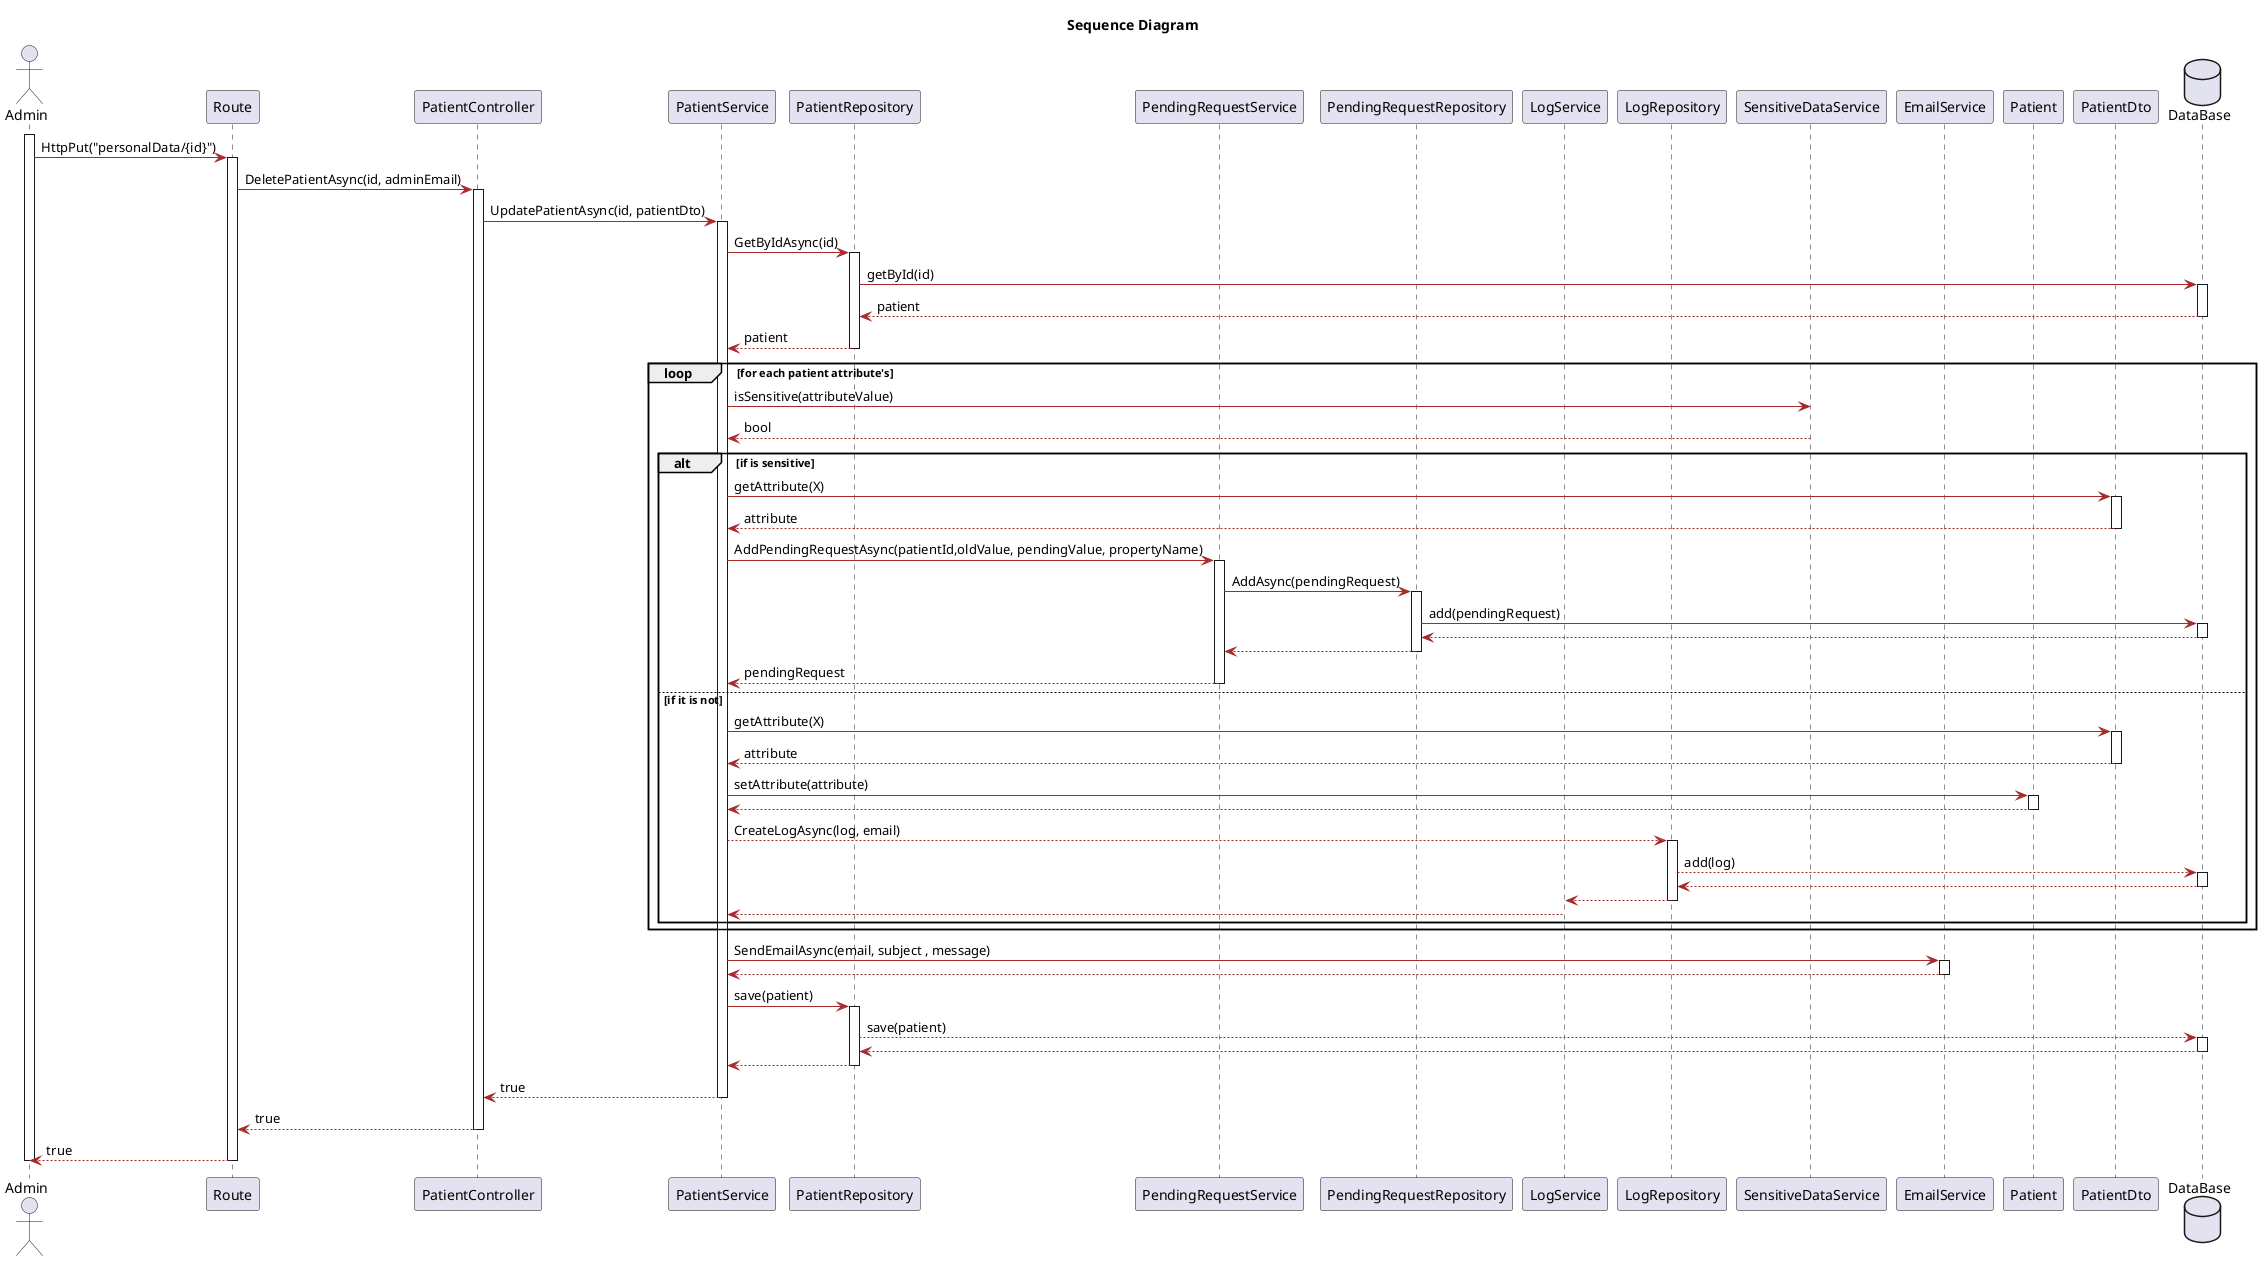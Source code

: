 @startuml
title Sequence Diagram 
skinparam classAttributeIconSize 0

skinparam class {
    LifeLineBorderColor DodgerBlue
    LifeLineBackgroundColor APPLICATION
    BackgroundColor LemonChiffon
    ArrowColor Brown
    BorderColor SaddleBrown
}

skinparam packageStyle rectangle

skinparam card {
    LifeLineBorderColor DodgerBlue
    LifeLineBackgroundColor APPLICATION
    BackgroundColor LemonChiffon
    ArrowColor Brown
    BorderColor SaddleBrown
}

actor Admin
participant "Route" as UI
participant "PatientController" as Controller
participant "PatientService" as userS
participant "PatientRepository" as userR
participant "PendingRequestService" as penS
participant "PendingRequestRepository" as penR
participant "LogService" as LogS
participant "LogRepository" as LogR
participant "SensitiveDataService" as sensS
participant "EmailService" as emailS
participant "Patient" as user
participant "PatientDto" as userDto
database "DataBase" as db

activate Admin
Admin -> UI: HttpPut("personalData/{id}")
activate UI
UI -> Controller: DeletePatientAsync(id, adminEmail)
activate Controller
Controller -> userS : UpdatePatientAsync(id, patientDto)
activate userS
userS -> userR : GetByIdAsync(id)
activate userR 
userR -> db : getById(id)
activate db
db --> userR: patient
deactivate db
userR --> userS: patient
deactivate userR

loop for each patient attribute's
userS -> sensS: isSensitive(attributeValue)
sensS --> userS : bool
deactivate sensS



alt if is sensitive

userS -> userDto: getAttribute(X)
activate userDto
userDto --> userS: attribute
deactivate userDto
userS -> penS: AddPendingRequestAsync(patientId,oldValue, pendingValue, propertyName)
activate penS
penS -> penR : AddAsync(pendingRequest)
activate penR
penR -> db : add(pendingRequest)
activate db
db --> penR
deactivate db
penR --> penS 
deactivate penR
penS --> userS : pendingRequest
deactivate penS
else if it is not

userS -> userDto: getAttribute(X)
activate userDto
userDto --> userS: attribute
deactivate userDto
userS -> user : setAttribute(attribute)
activate user 
user --> userS 
deactivate user
userS --> LogR : CreateLogAsync(log, email)
activate LogR
LogR --> db : add(log)
activate db 
db --> LogR 
deactivate db
LogR --> LogS
deactivate LogR
LogS --> userS
deactivate LogS
end



end

userS -> emailS : SendEmailAsync(email, subject , message)
activate  emailS
emailS --> userS 
deactivate emailS 

userS -> userR: save(patient)
activate userR 
userR --> db : save(patient)
activate db 
db --> userR 
deactivate db
userR--> userS 
deactivate userR






userS --> Controller : true
deactivate userS 
Controller --> UI : true
deactivate Controller 
UI --> Admin : true
deactivate UI
deactivate Admin
















@enduml